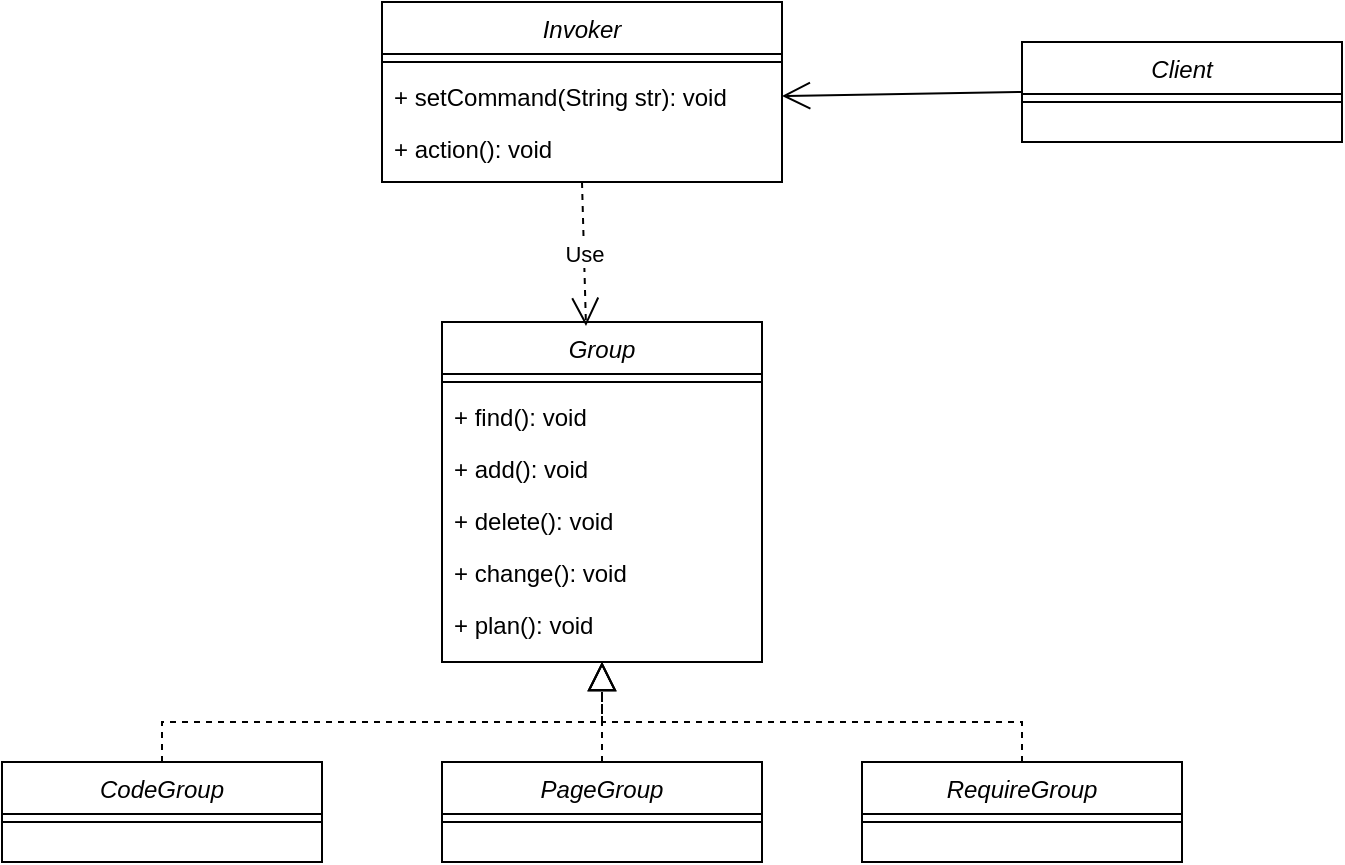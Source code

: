 <mxfile version="27.2.0">
  <diagram id="C5RBs43oDa-KdzZeNtuy" name="Page-1">
    <mxGraphModel dx="1174" dy="1959" grid="1" gridSize="10" guides="1" tooltips="1" connect="1" arrows="1" fold="1" page="1" pageScale="1" pageWidth="827" pageHeight="1169" math="0" shadow="0">
      <root>
        <mxCell id="WIyWlLk6GJQsqaUBKTNV-0" />
        <mxCell id="WIyWlLk6GJQsqaUBKTNV-1" parent="WIyWlLk6GJQsqaUBKTNV-0" />
        <mxCell id="P8h6KhNjAvzZ1JxrOSX6-21" value="Group" style="swimlane;fontStyle=2;align=center;verticalAlign=top;childLayout=stackLayout;horizontal=1;startSize=26;horizontalStack=0;resizeParent=1;resizeLast=0;collapsible=1;marginBottom=0;rounded=0;shadow=0;strokeWidth=1;" vertex="1" parent="WIyWlLk6GJQsqaUBKTNV-1">
          <mxGeometry x="750" y="-10" width="160" height="170" as="geometry">
            <mxRectangle x="230" y="140" width="160" height="26" as="alternateBounds" />
          </mxGeometry>
        </mxCell>
        <mxCell id="P8h6KhNjAvzZ1JxrOSX6-22" value="" style="line;html=1;strokeWidth=1;align=left;verticalAlign=middle;spacingTop=-1;spacingLeft=3;spacingRight=3;rotatable=0;labelPosition=right;points=[];portConstraint=eastwest;" vertex="1" parent="P8h6KhNjAvzZ1JxrOSX6-21">
          <mxGeometry y="26" width="160" height="8" as="geometry" />
        </mxCell>
        <mxCell id="P8h6KhNjAvzZ1JxrOSX6-23" value="+ find(): void" style="text;align=left;verticalAlign=top;spacingLeft=4;spacingRight=4;overflow=hidden;rotatable=0;points=[[0,0.5],[1,0.5]];portConstraint=eastwest;" vertex="1" parent="P8h6KhNjAvzZ1JxrOSX6-21">
          <mxGeometry y="34" width="160" height="26" as="geometry" />
        </mxCell>
        <mxCell id="P8h6KhNjAvzZ1JxrOSX6-24" value="+ add(): void" style="text;align=left;verticalAlign=top;spacingLeft=4;spacingRight=4;overflow=hidden;rotatable=0;points=[[0,0.5],[1,0.5]];portConstraint=eastwest;" vertex="1" parent="P8h6KhNjAvzZ1JxrOSX6-21">
          <mxGeometry y="60" width="160" height="26" as="geometry" />
        </mxCell>
        <mxCell id="P8h6KhNjAvzZ1JxrOSX6-25" value="+ delete(): void" style="text;align=left;verticalAlign=top;spacingLeft=4;spacingRight=4;overflow=hidden;rotatable=0;points=[[0,0.5],[1,0.5]];portConstraint=eastwest;" vertex="1" parent="P8h6KhNjAvzZ1JxrOSX6-21">
          <mxGeometry y="86" width="160" height="26" as="geometry" />
        </mxCell>
        <mxCell id="P8h6KhNjAvzZ1JxrOSX6-26" value="+ change(): void" style="text;align=left;verticalAlign=top;spacingLeft=4;spacingRight=4;overflow=hidden;rotatable=0;points=[[0,0.5],[1,0.5]];portConstraint=eastwest;" vertex="1" parent="P8h6KhNjAvzZ1JxrOSX6-21">
          <mxGeometry y="112" width="160" height="26" as="geometry" />
        </mxCell>
        <mxCell id="P8h6KhNjAvzZ1JxrOSX6-27" value="+ plan(): void" style="text;align=left;verticalAlign=top;spacingLeft=4;spacingRight=4;overflow=hidden;rotatable=0;points=[[0,0.5],[1,0.5]];portConstraint=eastwest;" vertex="1" parent="P8h6KhNjAvzZ1JxrOSX6-21">
          <mxGeometry y="138" width="160" height="26" as="geometry" />
        </mxCell>
        <mxCell id="P8h6KhNjAvzZ1JxrOSX6-28" value="CodeGroup" style="swimlane;fontStyle=2;align=center;verticalAlign=top;childLayout=stackLayout;horizontal=1;startSize=26;horizontalStack=0;resizeParent=1;resizeLast=0;collapsible=1;marginBottom=0;rounded=0;shadow=0;strokeWidth=1;" vertex="1" parent="WIyWlLk6GJQsqaUBKTNV-1">
          <mxGeometry x="530" y="210" width="160" height="50" as="geometry">
            <mxRectangle x="230" y="140" width="160" height="26" as="alternateBounds" />
          </mxGeometry>
        </mxCell>
        <mxCell id="P8h6KhNjAvzZ1JxrOSX6-29" value="" style="line;html=1;strokeWidth=1;align=left;verticalAlign=middle;spacingTop=-1;spacingLeft=3;spacingRight=3;rotatable=0;labelPosition=right;points=[];portConstraint=eastwest;" vertex="1" parent="P8h6KhNjAvzZ1JxrOSX6-28">
          <mxGeometry y="26" width="160" height="8" as="geometry" />
        </mxCell>
        <mxCell id="P8h6KhNjAvzZ1JxrOSX6-30" value="PageGroup" style="swimlane;fontStyle=2;align=center;verticalAlign=top;childLayout=stackLayout;horizontal=1;startSize=26;horizontalStack=0;resizeParent=1;resizeLast=0;collapsible=1;marginBottom=0;rounded=0;shadow=0;strokeWidth=1;" vertex="1" parent="WIyWlLk6GJQsqaUBKTNV-1">
          <mxGeometry x="750" y="210" width="160" height="50" as="geometry">
            <mxRectangle x="230" y="140" width="160" height="26" as="alternateBounds" />
          </mxGeometry>
        </mxCell>
        <mxCell id="P8h6KhNjAvzZ1JxrOSX6-31" value="" style="line;html=1;strokeWidth=1;align=left;verticalAlign=middle;spacingTop=-1;spacingLeft=3;spacingRight=3;rotatable=0;labelPosition=right;points=[];portConstraint=eastwest;" vertex="1" parent="P8h6KhNjAvzZ1JxrOSX6-30">
          <mxGeometry y="26" width="160" height="8" as="geometry" />
        </mxCell>
        <mxCell id="P8h6KhNjAvzZ1JxrOSX6-32" value="RequireGroup" style="swimlane;fontStyle=2;align=center;verticalAlign=top;childLayout=stackLayout;horizontal=1;startSize=26;horizontalStack=0;resizeParent=1;resizeLast=0;collapsible=1;marginBottom=0;rounded=0;shadow=0;strokeWidth=1;" vertex="1" parent="WIyWlLk6GJQsqaUBKTNV-1">
          <mxGeometry x="960" y="210" width="160" height="50" as="geometry">
            <mxRectangle x="230" y="140" width="160" height="26" as="alternateBounds" />
          </mxGeometry>
        </mxCell>
        <mxCell id="P8h6KhNjAvzZ1JxrOSX6-33" value="" style="line;html=1;strokeWidth=1;align=left;verticalAlign=middle;spacingTop=-1;spacingLeft=3;spacingRight=3;rotatable=0;labelPosition=right;points=[];portConstraint=eastwest;" vertex="1" parent="P8h6KhNjAvzZ1JxrOSX6-32">
          <mxGeometry y="26" width="160" height="8" as="geometry" />
        </mxCell>
        <mxCell id="P8h6KhNjAvzZ1JxrOSX6-34" value="" style="endArrow=block;dashed=1;endFill=0;endSize=12;html=1;rounded=0;exitX=0.5;exitY=0;exitDx=0;exitDy=0;entryX=0.5;entryY=1;entryDx=0;entryDy=0;" edge="1" parent="WIyWlLk6GJQsqaUBKTNV-1" source="P8h6KhNjAvzZ1JxrOSX6-28" target="P8h6KhNjAvzZ1JxrOSX6-21">
          <mxGeometry width="160" relative="1" as="geometry">
            <mxPoint x="780" y="350" as="sourcePoint" />
            <mxPoint x="940" y="350" as="targetPoint" />
            <Array as="points">
              <mxPoint x="610" y="190" />
              <mxPoint x="830" y="190" />
            </Array>
          </mxGeometry>
        </mxCell>
        <mxCell id="P8h6KhNjAvzZ1JxrOSX6-35" value="" style="endArrow=block;dashed=1;endFill=0;endSize=12;html=1;rounded=0;exitX=0.5;exitY=0;exitDx=0;exitDy=0;" edge="1" parent="WIyWlLk6GJQsqaUBKTNV-1" source="P8h6KhNjAvzZ1JxrOSX6-30">
          <mxGeometry width="160" relative="1" as="geometry">
            <mxPoint x="900" y="420" as="sourcePoint" />
            <mxPoint x="830" y="160" as="targetPoint" />
          </mxGeometry>
        </mxCell>
        <mxCell id="P8h6KhNjAvzZ1JxrOSX6-36" value="" style="endArrow=block;dashed=1;endFill=0;endSize=12;html=1;rounded=0;exitX=0.5;exitY=0;exitDx=0;exitDy=0;" edge="1" parent="WIyWlLk6GJQsqaUBKTNV-1" source="P8h6KhNjAvzZ1JxrOSX6-32">
          <mxGeometry width="160" relative="1" as="geometry">
            <mxPoint x="980" y="460" as="sourcePoint" />
            <mxPoint x="830" y="160" as="targetPoint" />
            <Array as="points">
              <mxPoint x="1040" y="190" />
              <mxPoint x="830" y="190" />
            </Array>
          </mxGeometry>
        </mxCell>
        <mxCell id="P8h6KhNjAvzZ1JxrOSX6-37" value="Client" style="swimlane;fontStyle=2;align=center;verticalAlign=top;childLayout=stackLayout;horizontal=1;startSize=26;horizontalStack=0;resizeParent=1;resizeLast=0;collapsible=1;marginBottom=0;rounded=0;shadow=0;strokeWidth=1;" vertex="1" parent="WIyWlLk6GJQsqaUBKTNV-1">
          <mxGeometry x="1040" y="-150" width="160" height="50" as="geometry">
            <mxRectangle x="230" y="140" width="160" height="26" as="alternateBounds" />
          </mxGeometry>
        </mxCell>
        <mxCell id="P8h6KhNjAvzZ1JxrOSX6-38" value="" style="line;html=1;strokeWidth=1;align=left;verticalAlign=middle;spacingTop=-1;spacingLeft=3;spacingRight=3;rotatable=0;labelPosition=right;points=[];portConstraint=eastwest;" vertex="1" parent="P8h6KhNjAvzZ1JxrOSX6-37">
          <mxGeometry y="26" width="160" height="8" as="geometry" />
        </mxCell>
        <mxCell id="P8h6KhNjAvzZ1JxrOSX6-42" value="Invoker" style="swimlane;fontStyle=2;align=center;verticalAlign=top;childLayout=stackLayout;horizontal=1;startSize=26;horizontalStack=0;resizeParent=1;resizeLast=0;collapsible=1;marginBottom=0;rounded=0;shadow=0;strokeWidth=1;" vertex="1" parent="WIyWlLk6GJQsqaUBKTNV-1">
          <mxGeometry x="720" y="-170" width="200" height="90" as="geometry">
            <mxRectangle x="230" y="140" width="160" height="26" as="alternateBounds" />
          </mxGeometry>
        </mxCell>
        <mxCell id="P8h6KhNjAvzZ1JxrOSX6-43" value="" style="line;html=1;strokeWidth=1;align=left;verticalAlign=middle;spacingTop=-1;spacingLeft=3;spacingRight=3;rotatable=0;labelPosition=right;points=[];portConstraint=eastwest;" vertex="1" parent="P8h6KhNjAvzZ1JxrOSX6-42">
          <mxGeometry y="26" width="200" height="8" as="geometry" />
        </mxCell>
        <mxCell id="P8h6KhNjAvzZ1JxrOSX6-44" value="+ setCommand(String str): void" style="text;align=left;verticalAlign=top;spacingLeft=4;spacingRight=4;overflow=hidden;rotatable=0;points=[[0,0.5],[1,0.5]];portConstraint=eastwest;" vertex="1" parent="P8h6KhNjAvzZ1JxrOSX6-42">
          <mxGeometry y="34" width="200" height="26" as="geometry" />
        </mxCell>
        <mxCell id="P8h6KhNjAvzZ1JxrOSX6-45" value="+ action(): void" style="text;align=left;verticalAlign=top;spacingLeft=4;spacingRight=4;overflow=hidden;rotatable=0;points=[[0,0.5],[1,0.5]];portConstraint=eastwest;" vertex="1" parent="P8h6KhNjAvzZ1JxrOSX6-42">
          <mxGeometry y="60" width="200" height="26" as="geometry" />
        </mxCell>
        <mxCell id="P8h6KhNjAvzZ1JxrOSX6-46" value="Use" style="endArrow=open;endSize=12;dashed=1;html=1;rounded=0;exitX=0.5;exitY=1;exitDx=0;exitDy=0;entryX=0.45;entryY=0.012;entryDx=0;entryDy=0;entryPerimeter=0;" edge="1" parent="WIyWlLk6GJQsqaUBKTNV-1" source="P8h6KhNjAvzZ1JxrOSX6-42" target="P8h6KhNjAvzZ1JxrOSX6-21">
          <mxGeometry width="160" relative="1" as="geometry">
            <mxPoint x="740" y="-40" as="sourcePoint" />
            <mxPoint x="900" y="-40" as="targetPoint" />
          </mxGeometry>
        </mxCell>
        <mxCell id="P8h6KhNjAvzZ1JxrOSX6-47" value="" style="endArrow=open;endFill=1;endSize=12;html=1;rounded=0;exitX=0;exitY=0.5;exitDx=0;exitDy=0;entryX=1;entryY=0.5;entryDx=0;entryDy=0;" edge="1" parent="WIyWlLk6GJQsqaUBKTNV-1" source="P8h6KhNjAvzZ1JxrOSX6-37" target="P8h6KhNjAvzZ1JxrOSX6-44">
          <mxGeometry width="160" relative="1" as="geometry">
            <mxPoint x="940" y="-60" as="sourcePoint" />
            <mxPoint x="1100" y="-60" as="targetPoint" />
          </mxGeometry>
        </mxCell>
      </root>
    </mxGraphModel>
  </diagram>
</mxfile>
